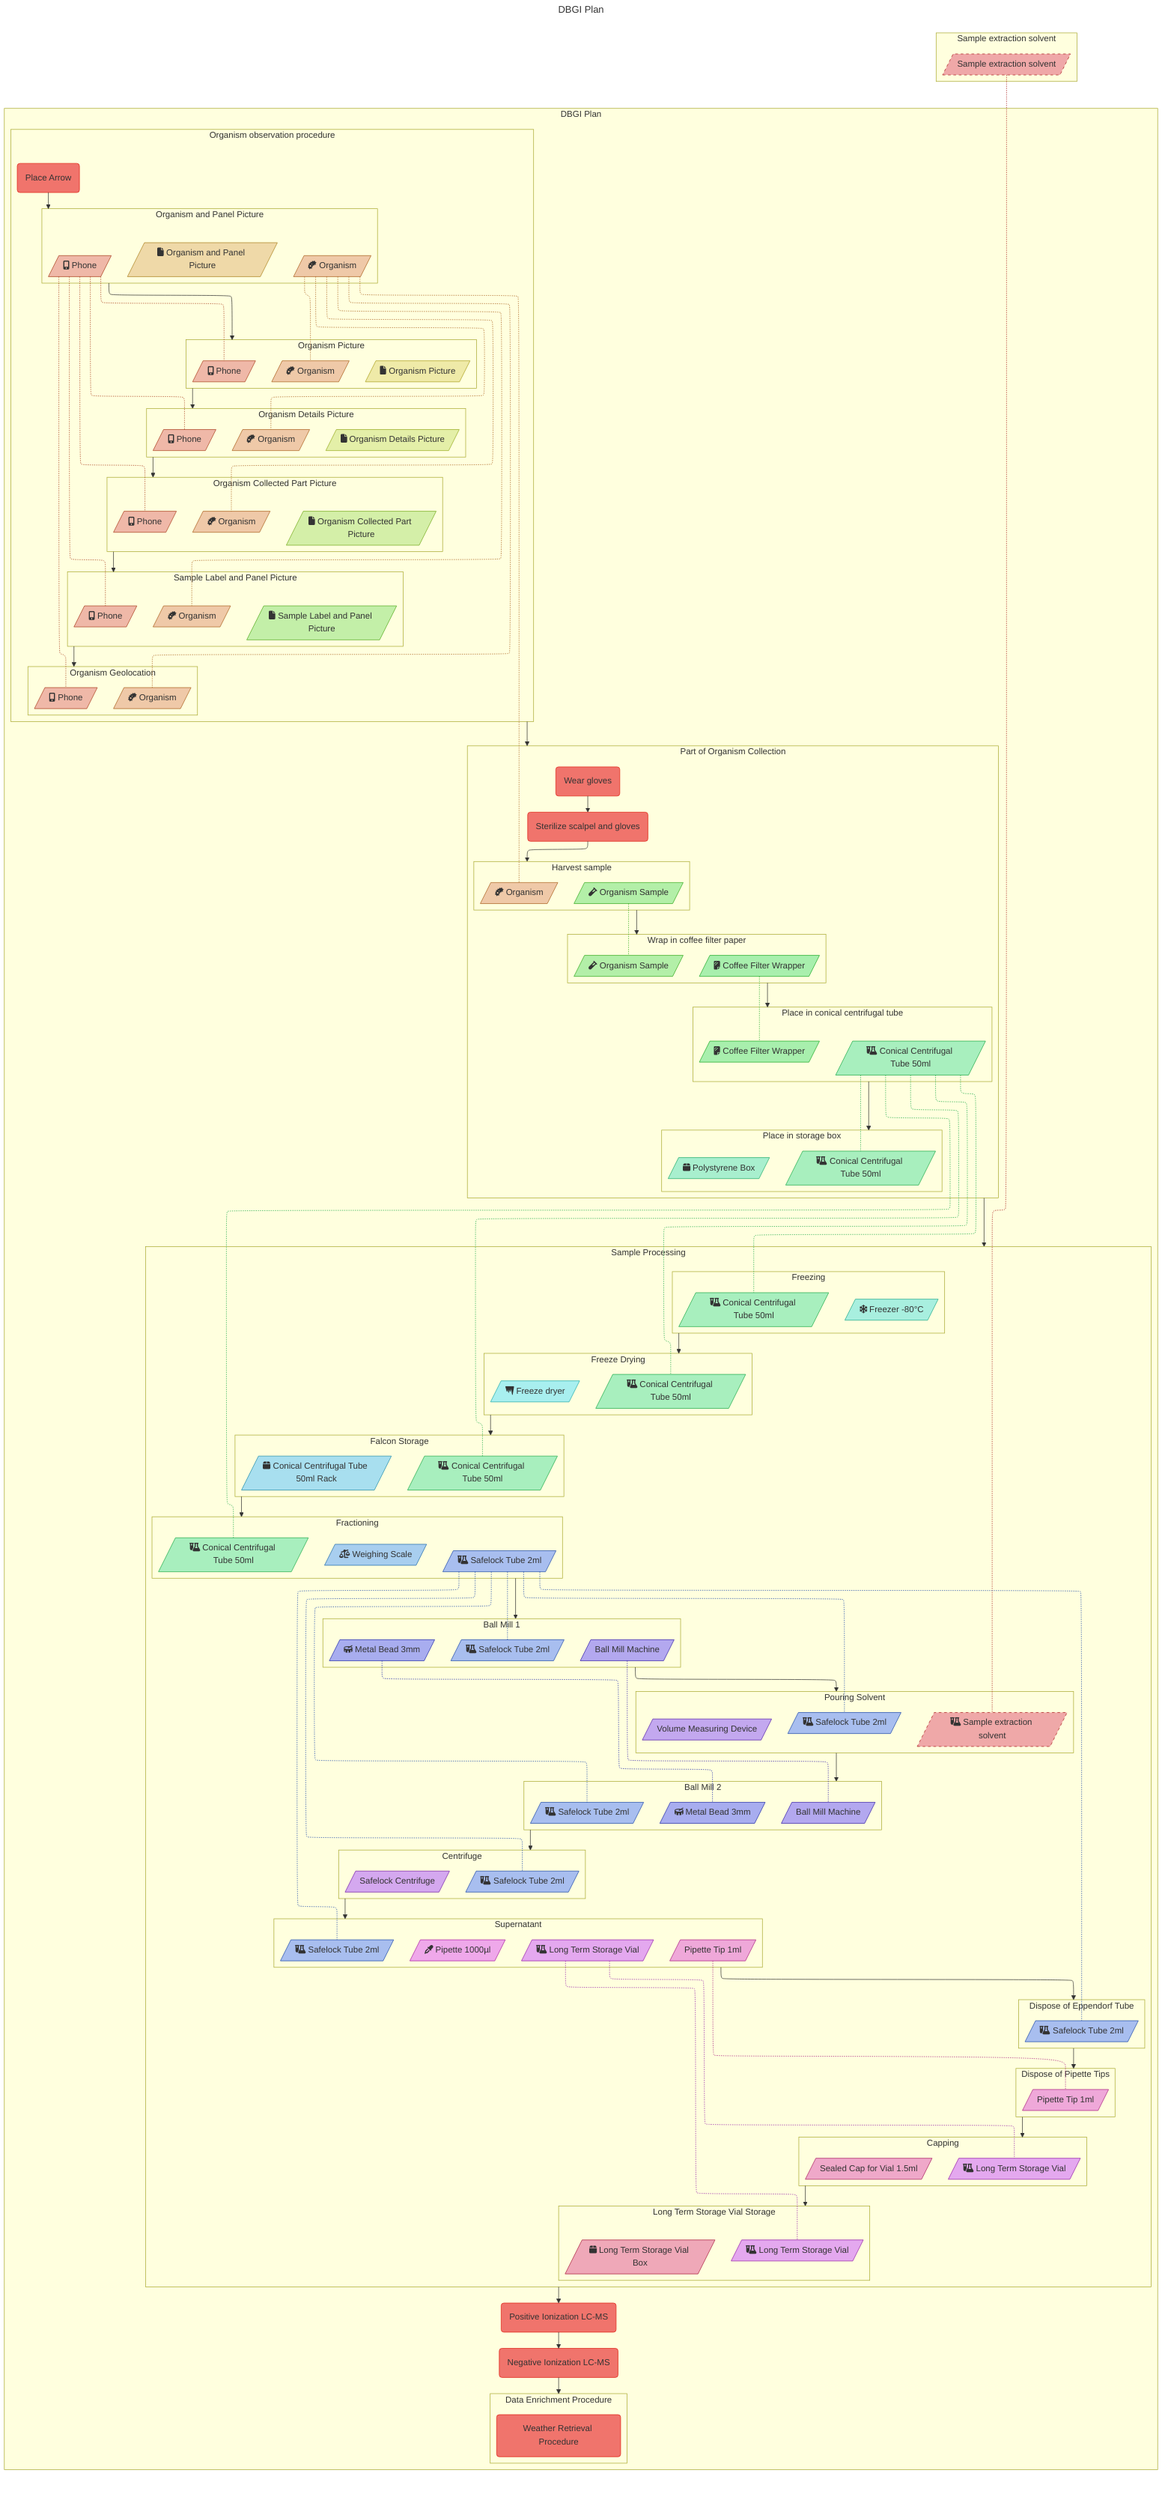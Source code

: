 ---
config:
  theme: default
  look: classic
  flowchart:
    defaultRenderer: "elk"
title: DBGI Plan
---
flowchart TB
classDef foreign_procedure_template stroke-dasharray: 5, 5
classDef procedure_template fill: #f0746c,stroke: #df2216
classDef ptam_edge_30 stroke: #ab1f1f
classDef ptam_edge_52 stroke: #ab3f1f
classDef ptam_edge_53 stroke: #ab601f
classDef ptam_edge_59 stroke: #35ab1f
classDef ptam_edge_60 stroke: #1fab29
classDef ptam_edge_61 stroke: #1fab4a
classDef ptam_edge_67 stroke: #1f4aab
classDef ptam_edge_68 stroke: #1f29ab
classDef ptam_edge_69 stroke: #351fab
classDef ptam_edge_72 stroke: #951fab
classDef ptam_edge_74 stroke: #ab1f80
classDef ptam_node_30 fill: #efa8a8,stroke: #ab1f1f,stroke-dasharray: 5, 5
classDef ptam_node_52 fill: #efb8a8,stroke: #ab3f1f
classDef ptam_node_53 fill: #efc9a8,stroke: #ab601f
classDef ptam_node_54 fill: #efd9a8,stroke: #ab801f
classDef ptam_node_55 fill: #efeaa8,stroke: #aba11f
classDef ptam_node_56 fill: #e4efa8,stroke: #95ab1f
classDef ptam_node_57 fill: #d4efa8,stroke: #76ab1f
classDef ptam_node_58 fill: #c3efa8,stroke: #54ab1f
classDef ptam_node_59 fill: #b3efa8,stroke: #35ab1f
classDef ptam_node_60 fill: #a8efad,stroke: #1fab29
classDef ptam_node_61 fill: #a8efbe,stroke: #1fab4a
classDef ptam_node_62 fill: #a8efce,stroke: #1fab6a
classDef ptam_node_63 fill: #a8efdf,stroke: #1fab8b
classDef ptam_node_64 fill: #a8efef,stroke: #1fabab
classDef ptam_node_65 fill: #a8dfef,stroke: #1f8bab
classDef ptam_node_66 fill: #a8ceef,stroke: #1f6aab
classDef ptam_node_67 fill: #a8beef,stroke: #1f4aab
classDef ptam_node_68 fill: #a8adef,stroke: #1f29ab
classDef ptam_node_69 fill: #b3a8ef,stroke: #351fab
classDef ptam_node_70 fill: #c3a8ef,stroke: #541fab
classDef ptam_node_71 fill: #d4a8ef,stroke: #761fab
classDef ptam_node_72 fill: #e4a8ef,stroke: #951fab
classDef ptam_node_73 fill: #efa8ea,stroke: #ab1fa1
classDef ptam_node_74 fill: #efa8d9,stroke: #ab1f80
classDef ptam_node_75 fill: #efa8c9,stroke: #ab1f60
classDef ptam_node_76 fill: #efa8b8,stroke: #ab1f3f
subgraph v1 ["`Sample extraction solvent`"]
    v0@{shape: lean-r, label: "Sample extraction solvent"}
class v0 ptam_node_30
end
subgraph v90 ["`DBGI Plan`"]
    direction LR
    subgraph v26 ["`Organism observation procedure`"]
    direction TB
    v2@{shape: rounded, label: "Place Arrow"}
class v2 procedure_template
    subgraph v6 ["`Organism and Panel Picture`"]
    v3@{shape: lean-r, label: "fa:fa-mobile-screen-button Phone"}
class v3 ptam_node_52
    v4@{shape: lean-r, label: "fa:fa-bacterium Organism"}
class v4 ptam_node_53
    v5@{shape: lean-r, label: "fa:fa-file Organism and Panel Picture"}
class v5 ptam_node_54
end
    subgraph v10 ["`Organism Picture`"]
    v7@{shape: lean-r, label: "fa:fa-mobile-screen-button Phone"}
class v7 ptam_node_52
    v8@{shape: lean-r, label: "fa:fa-bacterium Organism"}
class v8 ptam_node_53
    v9@{shape: lean-r, label: "fa:fa-file Organism Picture"}
class v9 ptam_node_55
end
    subgraph v14 ["`Organism Details Picture`"]
    v11@{shape: lean-r, label: "fa:fa-mobile-screen-button Phone"}
class v11 ptam_node_52
    v12@{shape: lean-r, label: "fa:fa-bacterium Organism"}
class v12 ptam_node_53
    v13@{shape: lean-r, label: "fa:fa-file Organism Details Picture"}
class v13 ptam_node_56
end
    subgraph v18 ["`Organism Collected Part Picture`"]
    v15@{shape: lean-r, label: "fa:fa-mobile-screen-button Phone"}
class v15 ptam_node_52
    v16@{shape: lean-r, label: "fa:fa-bacterium Organism"}
class v16 ptam_node_53
    v17@{shape: lean-r, label: "fa:fa-file Organism Collected Part Picture"}
class v17 ptam_node_57
end
    subgraph v22 ["`Sample Label and Panel Picture`"]
    v19@{shape: lean-r, label: "fa:fa-mobile-screen-button Phone"}
class v19 ptam_node_52
    v20@{shape: lean-r, label: "fa:fa-bacterium Organism"}
class v20 ptam_node_53
    v21@{shape: lean-r, label: "fa:fa-file Sample Label and Panel Picture"}
class v21 ptam_node_58
end
    subgraph v25 ["`Organism Geolocation`"]
    v23@{shape: lean-r, label: "fa:fa-mobile-screen-button Phone"}
class v23 ptam_node_52
    v24@{shape: lean-r, label: "fa:fa-bacterium Organism"}
class v24 ptam_node_53
end
end
    subgraph v41 ["`Part of Organism Collection`"]
    direction TB
    v27@{shape: rounded, label: "Wear gloves"}
class v27 procedure_template
    v28@{shape: rounded, label: "Sterilize scalpel and gloves"}
class v28 procedure_template
    subgraph v31 ["`Harvest sample`"]
    v29@{shape: lean-r, label: "fa:fa-bacterium Organism"}
class v29 ptam_node_53
    v30@{shape: lean-r, label: "fa:fa-vial Organism Sample"}
class v30 ptam_node_59
end
    subgraph v34 ["`Wrap in coffee filter paper`"]
    v32@{shape: lean-r, label: "fa:fa-sheet-plastic Coffee Filter Wrapper"}
class v32 ptam_node_60
    v33@{shape: lean-r, label: "fa:fa-vial Organism Sample"}
class v33 ptam_node_59
end
    subgraph v37 ["`Place in conical centrifugal tube`"]
    v35@{shape: lean-r, label: "fa:fa-flask-vial Conical Centrifugal Tube 50ml"}
class v35 ptam_node_61
    v36@{shape: lean-r, label: "fa:fa-sheet-plastic Coffee Filter Wrapper"}
class v36 ptam_node_60
end
    subgraph v40 ["`Place in storage box`"]
    v38@{shape: lean-r, label: "fa:fa-box Polystyrene Box"}
class v38 ptam_node_62
    v39@{shape: lean-r, label: "fa:fa-flask-vial Conical Centrifugal Tube 50ml"}
class v39 ptam_node_61
end
end
    subgraph v85 ["`Sample Processing`"]
    direction TB
    subgraph v44 ["`Freezing`"]
    v42@{shape: lean-r, label: "fa:fa-snowflake Freezer -80°C"}
class v42 ptam_node_63
    v43@{shape: lean-r, label: "fa:fa-flask-vial Conical Centrifugal Tube 50ml"}
class v43 ptam_node_61
end
    subgraph v47 ["`Freeze Drying`"]
    v45@{shape: lean-r, label: "fa:fa-icicles Freeze dryer"}
class v45 ptam_node_64
    v46@{shape: lean-r, label: "fa:fa-flask-vial Conical Centrifugal Tube 50ml"}
class v46 ptam_node_61
end
    subgraph v50 ["`Falcon Storage`"]
    v48@{shape: lean-r, label: "fa:fa-box Conical Centrifugal Tube 50ml Rack"}
class v48 ptam_node_65
    v49@{shape: lean-r, label: "fa:fa-flask-vial Conical Centrifugal Tube 50ml"}
class v49 ptam_node_61
end
    subgraph v54 ["`Fractioning`"]
    v51@{shape: lean-r, label: "fa:fa-scale-unbalanced Weighing Scale"}
class v51 ptam_node_66
    v52@{shape: lean-r, label: "fa:fa-flask-vial Conical Centrifugal Tube 50ml"}
class v52 ptam_node_61
    v53@{shape: lean-r, label: "fa:fa-flask-vial Safelock Tube 2ml"}
class v53 ptam_node_67
end
    subgraph v58 ["`Ball Mill 1`"]
    v55@{shape: lean-r, label: "fa:fa-drum Metal Bead 3mm"}
class v55 ptam_node_68
    v56@{shape: lean-r, label: "Ball Mill Machine"}
class v56 ptam_node_69
    v57@{shape: lean-r, label: "fa:fa-flask-vial Safelock Tube 2ml"}
class v57 ptam_node_67
end
    subgraph v62 ["`Pouring Solvent`"]
    v59@{shape: lean-r, label: "Volume Measuring Device"}
class v59 ptam_node_70
    v60@{shape: lean-r, label: "fa:fa-flask-vial Sample extraction solvent"}
class v60 ptam_node_30
    v61@{shape: lean-r, label: "fa:fa-flask-vial Safelock Tube 2ml"}
class v61 ptam_node_67
end
    subgraph v66 ["`Ball Mill 2`"]
    v63@{shape: lean-r, label: "fa:fa-drum Metal Bead 3mm"}
class v63 ptam_node_68
    v64@{shape: lean-r, label: "Ball Mill Machine"}
class v64 ptam_node_69
    v65@{shape: lean-r, label: "fa:fa-flask-vial Safelock Tube 2ml"}
class v65 ptam_node_67
end
    subgraph v69 ["`Centrifuge`"]
    v67@{shape: lean-r, label: "Safelock Centrifuge"}
class v67 ptam_node_71
    v68@{shape: lean-r, label: "fa:fa-flask-vial Safelock Tube 2ml"}
class v68 ptam_node_67
end
    subgraph v74 ["`Supernatant`"]
    v70@{shape: lean-r, label: "fa:fa-flask-vial Safelock Tube 2ml"}
class v70 ptam_node_67
    v71@{shape: lean-r, label: "fa:fa-flask-vial Long Term Storage Vial"}
class v71 ptam_node_72
    v72@{shape: lean-r, label: "fa:fa-eye-dropper Pipette 1000µl"}
class v72 ptam_node_73
    v73@{shape: lean-r, label: "Pipette Tip 1ml"}
class v73 ptam_node_74
end
    subgraph v77 ["`Capping`"]
    v75@{shape: lean-r, label: "fa:fa-flask-vial Long Term Storage Vial"}
class v75 ptam_node_72
    v76@{shape: lean-r, label: "Sealed Cap for Vial 1.5ml"}
class v76 ptam_node_75
end
    subgraph v80 ["`Long Term Storage Vial Storage`"]
    v78@{shape: lean-r, label: "fa:fa-box Long Term Storage Vial Box"}
class v78 ptam_node_76
    v79@{shape: lean-r, label: "fa:fa-flask-vial Long Term Storage Vial"}
class v79 ptam_node_72
end
    subgraph v82 ["`Dispose of Eppendorf Tube`"]
    v81@{shape: lean-r, label: "fa:fa-flask-vial Safelock Tube 2ml"}
class v81 ptam_node_67
end
    subgraph v84 ["`Dispose of Pipette Tips`"]
    v83@{shape: lean-r, label: "Pipette Tip 1ml"}
class v83 ptam_node_74
end
end
    v86@{shape: rounded, label: "Positive Ionization LC-MS"}
class v86 procedure_template
    v87@{shape: rounded, label: "Negative Ionization LC-MS"}
class v87 procedure_template
    subgraph v89 ["`Data Enrichment Procedure`"]
    direction TB
    v88@{shape: rounded, label: "Weather Retrieval Procedure"}
class v88 procedure_template
end
end
v3 e0@-.- v7
class e0 ptam_edge_52
v4 e1@-.- v8
class e1 ptam_edge_53
v3 e2@-.- v11
class e2 ptam_edge_52
v4 e3@-.- v12
class e3 ptam_edge_53
v3 e4@-.- v15
class e4 ptam_edge_52
v4 e5@-.- v16
class e5 ptam_edge_53
v3 e6@-.- v19
class e6 ptam_edge_52
v4 e7@-.- v20
class e7 ptam_edge_53
v3 e8@-.- v23
class e8 ptam_edge_52
v4 e9@-.- v24
class e9 ptam_edge_53
v2 ---> v6
v6 ---> v10
v10 ---> v14
v14 ---> v18
v18 ---> v22
v22 ---> v25
v4 e16@-.- v29
class e16 ptam_edge_53
v30 e17@-.- v33
class e17 ptam_edge_59
v32 e18@-.- v36
class e18 ptam_edge_60
v35 e19@-.- v39
class e19 ptam_edge_61
v27 ---> v28
v28 ---> v31
v31 ---> v34
v34 ---> v37
v37 ---> v40
v35 e25@-.- v43
class e25 ptam_edge_61
v35 e26@-.- v46
class e26 ptam_edge_61
v35 e27@-.- v49
class e27 ptam_edge_61
v35 e28@-.- v52
class e28 ptam_edge_61
v53 e29@-.- v57
class e29 ptam_edge_67
v0 e30@-.- v60
class e30 ptam_edge_30
v53 e31@-.- v61
class e31 ptam_edge_67
v55 e32@-.- v63
class e32 ptam_edge_68
v56 e33@-.- v64
class e33 ptam_edge_69
v53 e34@-.- v65
class e34 ptam_edge_67
v53 e35@-.- v68
class e35 ptam_edge_67
v53 e36@-.- v70
class e36 ptam_edge_67
v71 e37@-.- v75
class e37 ptam_edge_72
v71 e38@-.- v79
class e38 ptam_edge_72
v53 e39@-.- v81
class e39 ptam_edge_67
v73 e40@-.- v83
class e40 ptam_edge_74
v44 ---> v47
v47 ---> v50
v50 ---> v54
v54 ---> v58
v58 ---> v62
v62 ---> v66
v66 ---> v69
v69 ---> v74
v74 ---> v82
v77 ---> v80
v82 ---> v84
v84 ---> v77
v26 ---> v41
v41 ---> v85
v85 ---> v86
v86 ---> v87
v87 ---> v89